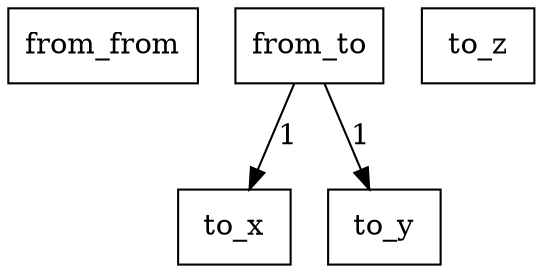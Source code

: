 digraph {
    graph [rankdir=TB
          ,bgcolor=transparent];
    node [shape=box
         ,fillcolor=white
         ,style=filled];
    0 [label=<from_from>];
    1 [label=<from_to>];
    2 [label=<to_x>];
    3 [label=<to_y>];
    4 [label=<to_z>];
    1 -> 2 [label=1];
    1 -> 3 [label=1];
}